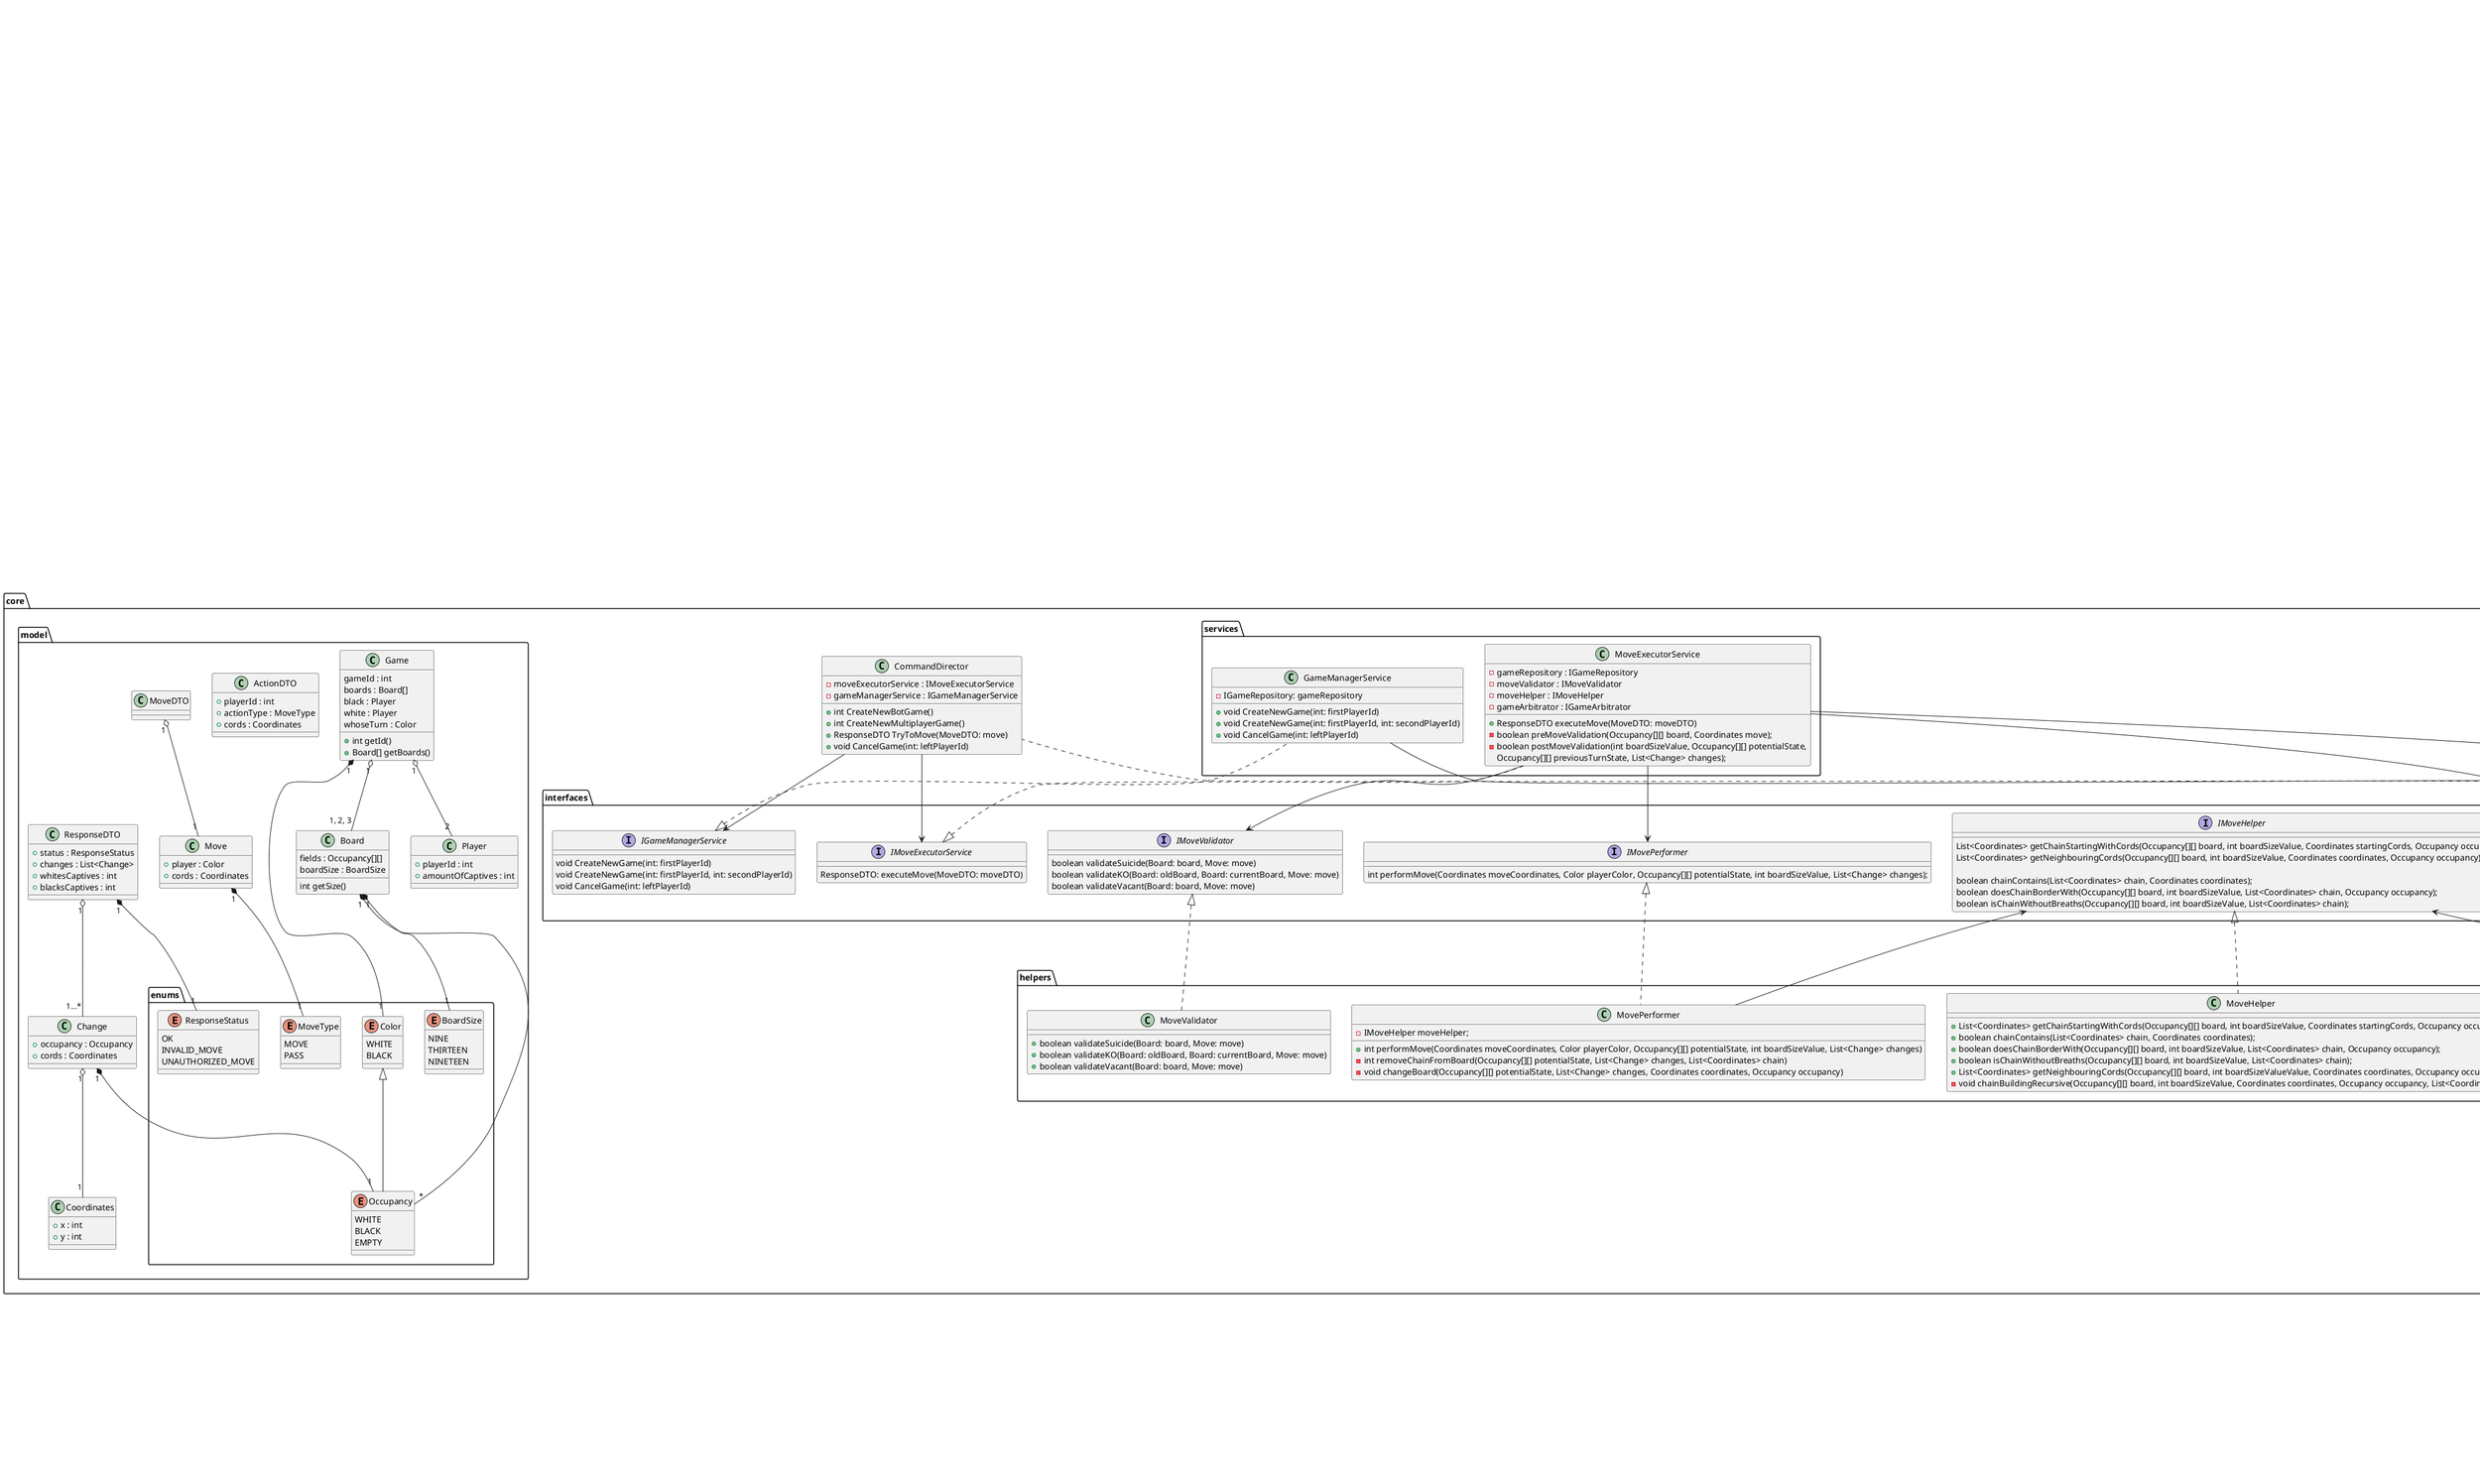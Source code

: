 @startuml

namespace core {

    namespace interfaces {

        interface ICommandDirector {
            int CreateNewBotGame()
            int CreateNewMultiplayerGame()
            ResponseDTO TryToMove(MoveDTO: move)
            void CancelGame(int: leftPlayerId)
        }

        interface IMoveExecutorService {
            ResponseDTO: executeMove(MoveDTO: moveDTO)
        }

        interface IGameManagerService {
            void CreateNewGame(int: firstPlayerId)
            void CreateNewGame(int: firstPlayerId, int: secondPlayerId)
            void CancelGame(int: leftPlayerId)
        }

        interface IMoveValidator {
            boolean validateSuicide(Board: board, Move: move)
            boolean validateKO(Board: oldBoard, Board: currentBoard, Move: move)
            boolean validateVacant(Board: board, Move: move)
            ' mb more
        }

        interface IGameRepository {
            Game getGame(int playerId)
            void updateGameBoard(int, List<Change>)
        }

        interface IMoveHelper {

            List<Coordinates> getChainStartingWithCords(Occupancy[][] board, int boardSizeValue, Coordinates startingCords, Occupancy occupancy);
            List<Coordinates> getNeighbouringCords(Occupancy[][] board, int boardSizeValue, Coordinates coordinates, Occupancy occupancy);

            boolean chainContains(List<Coordinates> chain, Coordinates coordinates);
            boolean doesChainBorderWith(Occupancy[][] board, int boardSizeValue, List<Coordinates> chain, Occupancy occupancy);
            boolean isChainWithoutBreaths(Occupancy[][] board, int boardSizeValue, List<Coordinates> chain);
        }

        interface IGameArbitrator {

            Winner determineWinner(Occupancy[][] board, int boardSizeValue);
            MoveResponseType toMoveResponseType(Winner winner, Color playerColor);
        }

        interface IMovePerformer {

            int performMove(Coordinates moveCoordinates, Color playerColor, Occupancy[][] potentialState, int boardSizeValue, List<Change> changes);
        }
    }

    namespace helpers {

        class MoveHelper implements core.interfaces.IMoveHelper {

            + List<Coordinates> getChainStartingWithCords(Occupancy[][] board, int boardSizeValue, Coordinates startingCords, Occupancy occupancy);
            + boolean chainContains(List<Coordinates> chain, Coordinates coordinates);
            + boolean doesChainBorderWith(Occupancy[][] board, int boardSizeValue, List<Coordinates> chain, Occupancy occupancy);
            + boolean isChainWithoutBreaths(Occupancy[][] board, int boardSizeValue, List<Coordinates> chain);
            + List<Coordinates> getNeighbouringCords(Occupancy[][] board, int boardSizeValueValue, Coordinates coordinates, Occupancy occupancy);
            - void chainBuildingRecursive(Occupancy[][] board, int boardSizeValue, Coordinates coordinates, Occupancy occupancy, List<Coordinates> chain);
        }

        class GameArbitrator implements core.interfaces.IGameArbitrator {

            - IMoveHelper moveHelper;

            + Winner determineWinner(Occupancy[][] board, int boardSizeValue);
            +MoveResponseType toMoveResponseType(Winner winner, Color playerColor);
        }
        GameArbitrator --> core.interfaces.IMoveHelper

        class MoveValidator implements core.interfaces.IMoveValidator {
                 +boolean validateSuicide(Board: board, Move: move)
                 +boolean validateKO(Board: oldBoard, Board: currentBoard, Move: move)
                 +boolean validateVacant(Board: board, Move: move)
                ' mb more
        }

        class MovePerformer implements core.interfaces.IMovePerformer {

            - IMoveHelper moveHelper;

            + int performMove(Coordinates moveCoordinates, Color playerColor, Occupancy[][] potentialState, int boardSizeValue, List<Change> changes)
            - int removeChainFromBoard(Occupancy[][] potentialState, List<Change> changes, List<Coordinates> chain)
            - void changeBoard(Occupancy[][] potentialState, List<Change> changes, Coordinates coordinates, Occupancy occupancy)
        }
        MovePerformer --> core.interfaces.IMoveHelper
    }

    namespace services {

        class MoveExecutorService implements core.interfaces.IMoveExecutorService{
            -gameRepository : IGameRepository
            -moveValidator : IMoveValidator
            -moveHelper : IMoveHelper
            -gameArbitrator : IGameArbitrator

            +ResponseDTO executeMove(MoveDTO: moveDTO)
            - boolean preMoveValidation(Occupancy[][] board, Coordinates move);
            - boolean postMoveValidation(int boardSizeValue, Occupancy[][] potentialState,
                                               Occupancy[][] previousTurnState, List<Change> changes);
        }
        MoveExecutorService --> core.interfaces.IGameRepository
        MoveExecutorService --> core.interfaces.IMoveValidator
        MoveExecutorService --> core.interfaces.IMovePerformer
        MoveExecutorService --> core.interfaces.IGameArbitrator

        class GameManagerService implements core.interfaces.IGameManagerService{
            -IGameRepository: gameRepository

            +void CreateNewGame(int: firstPlayerId)
            +void CreateNewGame(int: firstPlayerId, int: secondPlayerId)
            +void CancelGame(int: leftPlayerId)
        }
        GameManagerService --> core.interfaces.IGameRepository
    }

    class CommandDirector implements core.interfaces.ICommandDirector {
        -moveExecutorService : IMoveExecutorService
        -gameManagerService : IGameManagerService

        +int CreateNewBotGame()
        +int CreateNewMultiplayerGame()
        +ResponseDTO TryToMove(MoveDTO: move)
        +void CancelGame(int: leftPlayerId)
    }
    CommandDirector --> core.interfaces.IMoveExecutorService
    CommandDirector --> core.interfaces.IGameManagerService

    ' moze zamiast dzielic na 2 metody podzielimy na dwie klasy wtedy dwie referencje w executorze, albo jeszcze jednak klasa ktora to razem sklada taka mini facada


    namespace model {
        namespace enums {

            enum Color {
                WHITE
                BLACK
            }

            enum Occupancy extends Color {
                WHITE
                BLACK
                EMPTY
            }

            enum BoardSize {
                NINE
                THIRTEEN
                NINETEEN
            }

            enum MoveType {
                MOVE
                PASS
            }

            enum ResponseStatus {
                OK
                INVALID_MOVE
                UNAUTHORIZED_MOVE
            }
        }

        class Board {

            fields : Occupancy[][]
            boardSize : BoardSize

            int getSize()
        }

        class Game {
            gameId : int
            boards : Board[]
            black : Player
            white : Player
            whoseTurn : Color

            +int getId()
            +Board[] getBoards()
        }

        class Coordinates {
            +x : int
            +y : int
        }

        class ActionDTO {
            +playerId : int
            +actionType : MoveType
            +cords : Coordinates
        }

        class Move {
            +player : Color
            +cords : Coordinates
        }

        class ResponseDTO {
            +status : ResponseStatus
            +changes : List<Change>
            +whitesCaptives : int
            +blacksCaptives : int
        }

        class Player {
            +playerId : int
            +amountOfCaptives : int
        }

        class Change {
            +occupancy : Occupancy
            +cords : Coordinates
        }

        MoveDTO "1" o-- "1" Move
        Move "1" *-- "1" core.model.enums.MoveType
        ResponseDTO "1" *-- "1" core.model.enums.ResponseStatus
        ResponseDTO "1" o-- "1...*" Change
        Change "1" *-- "1" core.model.enums.Occupancy
        Change "1" o-- "1" Coordinates
        Game "1" o-- "1, 2, 3" Board
        Game "1" o-- "2" Player
        Game "1" *-- "1" core.model.enums.Color
        Board "1" *-- "*" core.model.enums.Occupancy
        Board "1" *-- "1" core.model.enums.BoardSize
    }
}

namespace infrastructure {

    'albo zapis do pliku albo musi byc singleton
    class GameRepository implements core.interfaces.IGameRepository {
        -games : List<Game>

        +void cancelGame(int gameId, Color winner)
        +int createNewGame()
        +Board getBoard(int)
        +void updateBoard(int, List<Change>)
    }
}

namespace main {

    namespace helpers {

        namespace actionhandlers {

            abstract class AbstractActionHandler {

                # GameInfo gameInfo;
                # ClientConnectionThread currentClient;
                # IJsonParser jsonParser;
                # ICommandDirector commandDirector;

                + void handleAction()

                # abstract void handleNullGameInfo();
                # abstract void handleNotNullGameInfo();
            }
            AbstractActionHandler --> main.ClientConnectionThread
            AbstractActionHandler --> main.helpers.jsonparser.IJsonParser
            AbstractActionHandler --> core.interfaces.ICommandDirector

            class LeaveGameActionHandler extends AbstractActionHandler {

                - IClientsManager clientsManager;
                - IPlayerValidator playerValidator;

                # void handleNullGameInfo()
                # void handleNotNullGameInfo()
            }
            LeaveGameActionHandler --> main.IClientsManager
            LeaveGameActionHandler --> main.helpers.playervalidator.IPlayerValidator

            class MoveExecuteActionHandler extends AbstractActionHandler {

                - IClientsManager clientsManager;
                - Coordinates coordinates;

                # void handleNullGameInfo()
                # void handleNotNullGameInfo()
            }
            MoveExecuteActionHandler --> main.IClientsManager

            class StartGameActionHandler extends AbstractActionHandler {

                - int threadId;
                - BoardSize boardSize;
                - IPlayerValidator playerValidator;
                - IClientsManager clientsManager;
                - Random randomGenerator;

                # void handleNullGameInfo()
                # void handleNotNullGameInfo()
            }
            StartGameActionHandler --> main.helpers.playervalidator.IPlayerValidator
            StartGameActionHandler --> main.IClientsManager
        }

        namespace actionprocesser {

            interface IActionProcesser {

                void processAction(String action, int id);

                void closeAllConnections();
            }

            class ActionProcesser implements IActionProcesser {

                - final IJsonParser jsonParser;
                - final IPlayerValidator playerValidator;
                - final ICommandDirector commandDirector;
                - final IClientsManager clientsManager;
                - AbstractActionHandler actionHandler;

                + void processAction(String message, int threadId)
                + void closeAllConnections()
            }
            ActionProcesser --> main.helpers.jsonparser.IJsonParser
            ActionProcesser --> main.helpers.playervalidator.IPlayerValidator
            ActionProcesser --> core.interfaces.ICommandDirector
            ActionProcesser --> main.IClientsManager
            ActionProcesser --> main.helpers.actionhandlers.AbstractActionHandler
        }

        namespace jsonparser {



            class JsonParser implements main.helpers.playervalidator.IJsonParser {

                - Gson jsonParser;

                + ActionDTO parseJsonToAction(String json)
                + String parseResponseToJson(ResponseDTO responseDTO)
            }
        }

        namespace playervalidator {

            interface IJsonParser {

                ActionDTO parseJsonToAction(String json);

                String parseResponseToJson(ResponseDTO responseDTO);
            }

            interface IPlayerValidator {
                void addNewGame(int whiteId, int blackId, int gameId);

                void removeGame(int gameId);

                void playerLeft(int playerId);

                GameInfo getGameInfo(int playerId);

                Integer getWaitingPlayerId(BoardSize boardSize);

                void addWaitingPlayer(BoardSize boardSize, int playerId);
            }

            class PlayerValidator implements main.helpers.playervalidator.IPlayerValidator {

                - ArrayList<GameWithPlayers> games = new ArrayList<>();
                - final HashMap<BoardSize, Integer> waitingPlayers = new HashMap<>();

                + void addNewGame(int whiteId, int blackId, int gameId)
                + void removeGame(int gameId)
                + void playerLeft(int playerId)
                + GameInfo getGameInfo(int playerId)
                + Integer getWaitingPlayerId(BoardSize boardSize)
                + void addWaitingPlayer(BoardSize boardSize, int playerId)
            }
        }
    }

    namespace model {

        class GameInfo {
            - MoveIdentity moveIdentity;
            - int secondPlayerId;

            + int getSecondPlayerId()
            + MoveIdentity getMoveIdentity()
        }

        class GameWithPlayers {
            private final int whiteId;
            private final int blackId;
            private final int gameId;

            public int getWhiteId()

            public int getBlackId()

            public int getGameId()
        }
    }

    class ClientConnectionThread extends Thread {

        - int id;
        - Socket client;
        - BufferedReader inputReader;
        - PrintWriter outputWriter;
        - IActionProcesser actionProcesser;

        + void run()
        + void beginAction(String firstResponse)
        + void completeAction(String secondResponse)
        + int getThreadId()
        + void closeConnection()
    }
    ClientConnectionThread --> main.helpers.actionprocesser.IActionProcesser

    interface IClientsManager {

        void addClient(ClientConnectionThread clientConnectionThread);

        ArrayList<ClientConnectionThread> getAllClients();

        ClientConnectionThread getClientWithId(int threadId);
    }

    class ClientsManager implements IClientsManager {

        - ArrayList<ClientConnectionThread> clients

        + void addClient(ClientConnectionThread clientConnectionThread)
        + ArrayList<ClientConnectionThread> getAllClients()
        + ClientConnectionThread getClientWithId(int threadId)
    }
    ClientsManager --> "*" ClientConnectionThread

    class ServerListenerThread extends Thread{

        private ServerSocket server;
        private IClientsManager clientsManager;
        private IActionProcesser actionProcesser;

        public void run()
        public void closeConnection()
    }
    ServerListenerThread --> IClientsManager
    ServerListenerThread --> main.helpers.actionprocesser.IActionProcesser
}

'CommunicationBase --> "receives" MoveDTO
'CommunicationBase --> "sends" ResponseDTO
'CommunicationBaseImpl "1" o-- "1" Core
'CoreImpl "1" o-- "1" GameStore
'GameStoreImpl "1" o-- "0...*" Game



@enduml